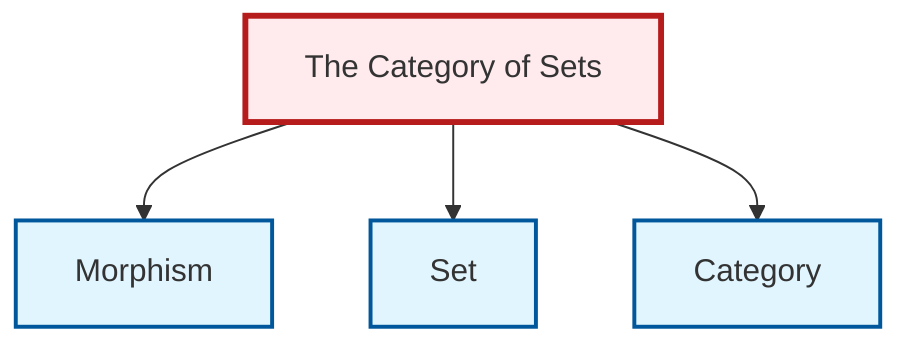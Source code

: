 graph TD
    classDef definition fill:#e1f5fe,stroke:#01579b,stroke-width:2px
    classDef theorem fill:#f3e5f5,stroke:#4a148c,stroke-width:2px
    classDef axiom fill:#fff3e0,stroke:#e65100,stroke-width:2px
    classDef example fill:#e8f5e9,stroke:#1b5e20,stroke-width:2px
    classDef current fill:#ffebee,stroke:#b71c1c,stroke-width:3px
    def-set["Set"]:::definition
    def-category["Category"]:::definition
    ex-set-category["The Category of Sets"]:::example
    def-morphism["Morphism"]:::definition
    ex-set-category --> def-morphism
    ex-set-category --> def-set
    ex-set-category --> def-category
    class ex-set-category current